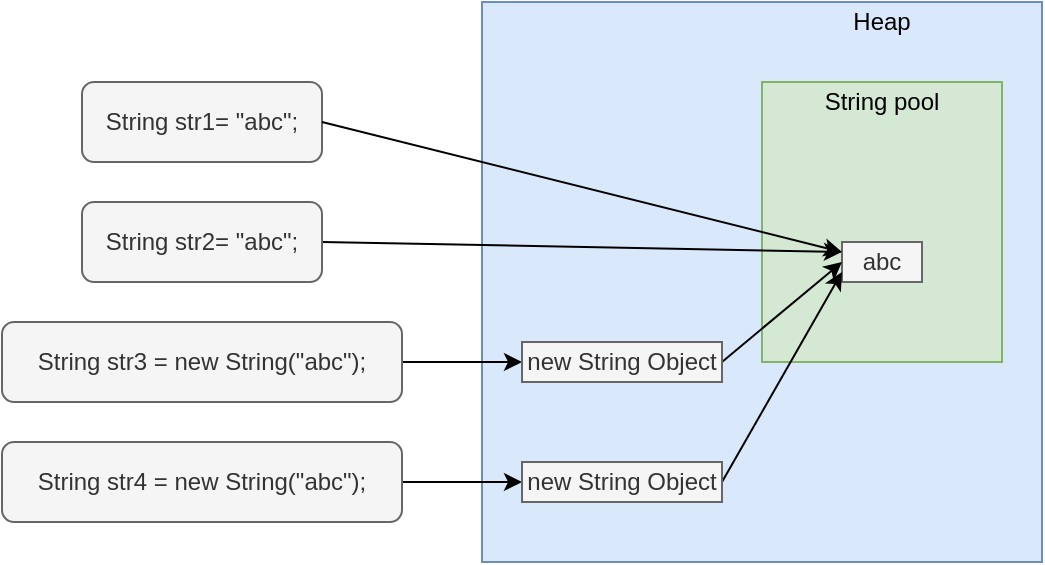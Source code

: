 <mxfile version="13.7.9" type="device"><diagram id="Q9Pyc4R9QMXiHTwur6Yq" name="string_pool"><mxGraphModel dx="902" dy="680" grid="1" gridSize="10" guides="1" tooltips="1" connect="1" arrows="1" fold="1" page="1" pageScale="1" pageWidth="850" pageHeight="1100" math="0" shadow="0"><root><mxCell id="0"/><mxCell id="1" parent="0"/><mxCell id="ZcAApfoNjhgWFxr3Y5l3-1" value="" style="rounded=0;whiteSpace=wrap;html=1;fillColor=#dae8fc;strokeColor=#6c8ebf;" parent="1" vertex="1"><mxGeometry x="240" y="40" width="280" height="280" as="geometry"/></mxCell><mxCell id="ZcAApfoNjhgWFxr3Y5l3-2" value="String str1= &quot;abc&quot;;" style="rounded=1;whiteSpace=wrap;html=1;fillColor=#f5f5f5;strokeColor=#666666;fontColor=#333333;" parent="1" vertex="1"><mxGeometry x="40" y="80" width="120" height="40" as="geometry"/></mxCell><mxCell id="ZcAApfoNjhgWFxr3Y5l3-3" value="" style="rounded=0;whiteSpace=wrap;html=1;fillColor=#d5e8d4;strokeColor=#82b366;" parent="1" vertex="1"><mxGeometry x="380" y="80" width="120" height="140" as="geometry"/></mxCell><mxCell id="ZcAApfoNjhgWFxr3Y5l3-7" style="edgeStyle=none;rounded=0;orthogonalLoop=1;jettySize=auto;html=1;exitX=1;exitY=0.5;exitDx=0;exitDy=0;entryX=0;entryY=0.25;entryDx=0;entryDy=0;" parent="1" source="ZcAApfoNjhgWFxr3Y5l3-4" target="ZcAApfoNjhgWFxr3Y5l3-5" edge="1"><mxGeometry relative="1" as="geometry"/></mxCell><mxCell id="ZcAApfoNjhgWFxr3Y5l3-4" value="String str2= &quot;abc&quot;;" style="rounded=1;whiteSpace=wrap;html=1;fillColor=#f5f5f5;strokeColor=#666666;fontColor=#333333;" parent="1" vertex="1"><mxGeometry x="40" y="140" width="120" height="40" as="geometry"/></mxCell><mxCell id="ZcAApfoNjhgWFxr3Y5l3-5" value="abc" style="rounded=0;whiteSpace=wrap;html=1;fillColor=#f5f5f5;strokeColor=#666666;fontColor=#333333;" parent="1" vertex="1"><mxGeometry x="420" y="160" width="40" height="20" as="geometry"/></mxCell><mxCell id="ZcAApfoNjhgWFxr3Y5l3-6" style="rounded=0;orthogonalLoop=1;jettySize=auto;html=1;exitX=1;exitY=0.5;exitDx=0;exitDy=0;entryX=0;entryY=0.25;entryDx=0;entryDy=0;" parent="1" source="ZcAApfoNjhgWFxr3Y5l3-2" target="ZcAApfoNjhgWFxr3Y5l3-5" edge="1"><mxGeometry relative="1" as="geometry"/></mxCell><mxCell id="ZcAApfoNjhgWFxr3Y5l3-8" value="String pool" style="text;html=1;strokeColor=none;fillColor=none;align=center;verticalAlign=middle;whiteSpace=wrap;rounded=0;" parent="1" vertex="1"><mxGeometry x="410" y="80" width="60" height="20" as="geometry"/></mxCell><mxCell id="ZcAApfoNjhgWFxr3Y5l3-9" value="Heap" style="text;html=1;strokeColor=none;fillColor=none;align=center;verticalAlign=middle;whiteSpace=wrap;rounded=0;" parent="1" vertex="1"><mxGeometry x="420" y="40" width="40" height="20" as="geometry"/></mxCell><mxCell id="ZcAApfoNjhgWFxr3Y5l3-12" style="edgeStyle=none;rounded=0;orthogonalLoop=1;jettySize=auto;html=1;exitX=1;exitY=0.5;exitDx=0;exitDy=0;" parent="1" source="ZcAApfoNjhgWFxr3Y5l3-10" target="ZcAApfoNjhgWFxr3Y5l3-11" edge="1"><mxGeometry relative="1" as="geometry"/></mxCell><mxCell id="ZcAApfoNjhgWFxr3Y5l3-10" value="String str3 = new String(&quot;abc&quot;);" style="rounded=1;whiteSpace=wrap;html=1;fillColor=#f5f5f5;strokeColor=#666666;fontColor=#333333;" parent="1" vertex="1"><mxGeometry y="200" width="200" height="40" as="geometry"/></mxCell><mxCell id="FzAtGpdTyk_sm7Q7w5hO-1" style="rounded=0;orthogonalLoop=1;jettySize=auto;html=1;exitX=1;exitY=0.5;exitDx=0;exitDy=0;entryX=0;entryY=0.5;entryDx=0;entryDy=0;" parent="1" source="ZcAApfoNjhgWFxr3Y5l3-11" target="ZcAApfoNjhgWFxr3Y5l3-5" edge="1"><mxGeometry relative="1" as="geometry"/></mxCell><mxCell id="ZcAApfoNjhgWFxr3Y5l3-11" value="new String Object" style="rounded=0;whiteSpace=wrap;html=1;fillColor=#f5f5f5;strokeColor=#666666;fontColor=#333333;" parent="1" vertex="1"><mxGeometry x="260" y="210" width="100" height="20" as="geometry"/></mxCell><mxCell id="ZcAApfoNjhgWFxr3Y5l3-15" style="edgeStyle=none;rounded=0;orthogonalLoop=1;jettySize=auto;html=1;exitX=1;exitY=0.5;exitDx=0;exitDy=0;entryX=0;entryY=0.5;entryDx=0;entryDy=0;" parent="1" source="ZcAApfoNjhgWFxr3Y5l3-13" target="ZcAApfoNjhgWFxr3Y5l3-14" edge="1"><mxGeometry relative="1" as="geometry"/></mxCell><mxCell id="ZcAApfoNjhgWFxr3Y5l3-13" value="String str4 = new String(&quot;abc&quot;);" style="rounded=1;whiteSpace=wrap;html=1;fillColor=#f5f5f5;strokeColor=#666666;fontColor=#333333;" parent="1" vertex="1"><mxGeometry y="260" width="200" height="40" as="geometry"/></mxCell><mxCell id="FzAtGpdTyk_sm7Q7w5hO-2" style="edgeStyle=none;rounded=0;orthogonalLoop=1;jettySize=auto;html=1;exitX=1;exitY=0.5;exitDx=0;exitDy=0;entryX=0;entryY=0.75;entryDx=0;entryDy=0;" parent="1" source="ZcAApfoNjhgWFxr3Y5l3-14" target="ZcAApfoNjhgWFxr3Y5l3-5" edge="1"><mxGeometry relative="1" as="geometry"/></mxCell><mxCell id="ZcAApfoNjhgWFxr3Y5l3-14" value="new String Object" style="rounded=0;whiteSpace=wrap;html=1;fillColor=#f5f5f5;strokeColor=#666666;fontColor=#333333;" parent="1" vertex="1"><mxGeometry x="260" y="270" width="100" height="20" as="geometry"/></mxCell></root></mxGraphModel></diagram></mxfile>